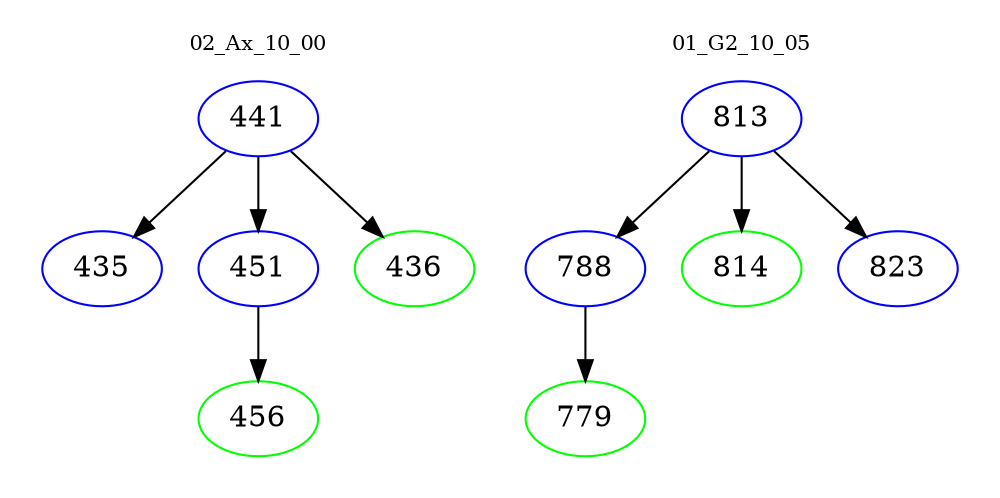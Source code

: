 digraph{
subgraph cluster_0 {
color = white
label = "02_Ax_10_00";
fontsize=10;
T0_441 [label="441", color="blue"]
T0_441 -> T0_435 [color="black"]
T0_435 [label="435", color="blue"]
T0_441 -> T0_451 [color="black"]
T0_451 [label="451", color="blue"]
T0_451 -> T0_456 [color="black"]
T0_456 [label="456", color="green"]
T0_441 -> T0_436 [color="black"]
T0_436 [label="436", color="green"]
}
subgraph cluster_1 {
color = white
label = "01_G2_10_05";
fontsize=10;
T1_813 [label="813", color="blue"]
T1_813 -> T1_788 [color="black"]
T1_788 [label="788", color="blue"]
T1_788 -> T1_779 [color="black"]
T1_779 [label="779", color="green"]
T1_813 -> T1_814 [color="black"]
T1_814 [label="814", color="green"]
T1_813 -> T1_823 [color="black"]
T1_823 [label="823", color="blue"]
}
}
